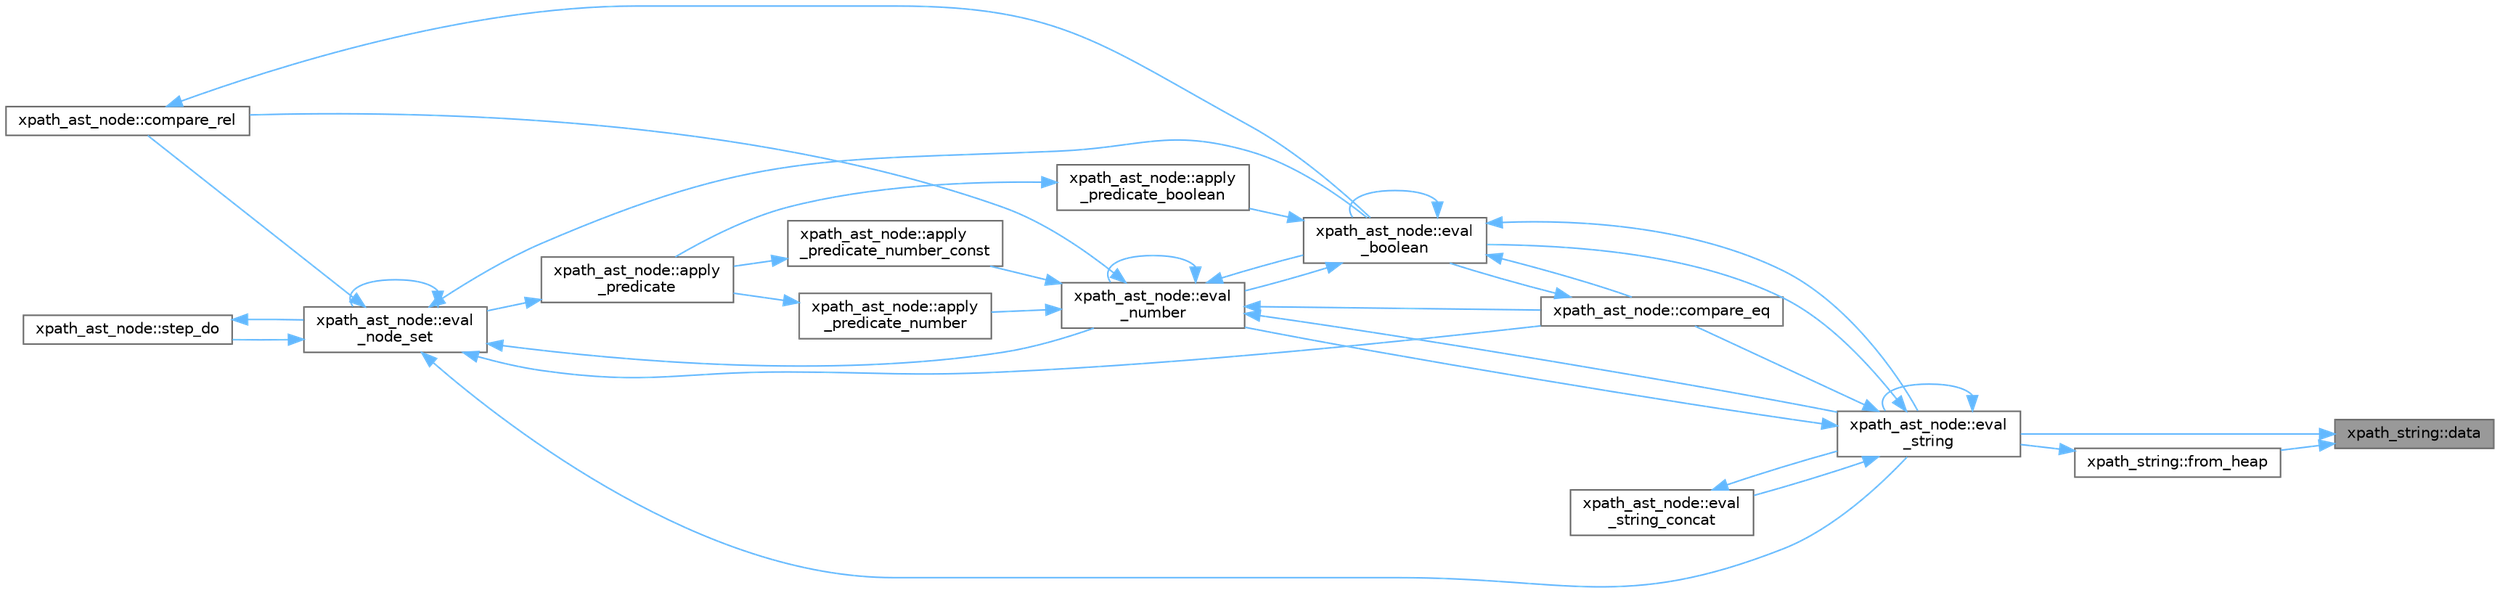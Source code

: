 digraph "xpath_string::data"
{
 // INTERACTIVE_SVG=YES
 // LATEX_PDF_SIZE
  bgcolor="transparent";
  edge [fontname=Helvetica,fontsize=10,labelfontname=Helvetica,labelfontsize=10];
  node [fontname=Helvetica,fontsize=10,shape=box,height=0.2,width=0.4];
  rankdir="RL";
  Node1 [id="Node000001",label="xpath_string::data",height=0.2,width=0.4,color="gray40", fillcolor="grey60", style="filled", fontcolor="black",tooltip=" "];
  Node1 -> Node2 [id="edge1_Node000001_Node000002",dir="back",color="steelblue1",style="solid",tooltip=" "];
  Node2 [id="Node000002",label="xpath_ast_node::eval\l_string",height=0.2,width=0.4,color="grey40", fillcolor="white", style="filled",URL="$d3/dc5/classxpath__ast__node.html#a6b675237a590548b68d0e0b97518b6df",tooltip=" "];
  Node2 -> Node3 [id="edge2_Node000002_Node000003",dir="back",color="steelblue1",style="solid",tooltip=" "];
  Node3 [id="Node000003",label="xpath_ast_node::compare_eq",height=0.2,width=0.4,color="grey40", fillcolor="white", style="filled",URL="$d3/dc5/classxpath__ast__node.html#a98dd7f6e67fe2c56c63056eed835d6a4",tooltip=" "];
  Node3 -> Node4 [id="edge3_Node000003_Node000004",dir="back",color="steelblue1",style="solid",tooltip=" "];
  Node4 [id="Node000004",label="xpath_ast_node::eval\l_boolean",height=0.2,width=0.4,color="grey40", fillcolor="white", style="filled",URL="$d3/dc5/classxpath__ast__node.html#ab7f965a92023bc2704b8e6fd9f3d7c14",tooltip=" "];
  Node4 -> Node5 [id="edge4_Node000004_Node000005",dir="back",color="steelblue1",style="solid",tooltip=" "];
  Node5 [id="Node000005",label="xpath_ast_node::apply\l_predicate_boolean",height=0.2,width=0.4,color="grey40", fillcolor="white", style="filled",URL="$d3/dc5/classxpath__ast__node.html#ab4e5bbd3f2e83c86a43349374b4bfc22",tooltip=" "];
  Node5 -> Node6 [id="edge5_Node000005_Node000006",dir="back",color="steelblue1",style="solid",tooltip=" "];
  Node6 [id="Node000006",label="xpath_ast_node::apply\l_predicate",height=0.2,width=0.4,color="grey40", fillcolor="white", style="filled",URL="$d3/dc5/classxpath__ast__node.html#a7e35f265c9e0712a16e1d8a9db4c7672",tooltip=" "];
  Node6 -> Node7 [id="edge6_Node000006_Node000007",dir="back",color="steelblue1",style="solid",tooltip=" "];
  Node7 [id="Node000007",label="xpath_ast_node::eval\l_node_set",height=0.2,width=0.4,color="grey40", fillcolor="white", style="filled",URL="$d3/dc5/classxpath__ast__node.html#a68cace396dd4eeae67ecfcd34a3a8285",tooltip=" "];
  Node7 -> Node3 [id="edge7_Node000007_Node000003",dir="back",color="steelblue1",style="solid",tooltip=" "];
  Node7 -> Node8 [id="edge8_Node000007_Node000008",dir="back",color="steelblue1",style="solid",tooltip=" "];
  Node8 [id="Node000008",label="xpath_ast_node::compare_rel",height=0.2,width=0.4,color="grey40", fillcolor="white", style="filled",URL="$d3/dc5/classxpath__ast__node.html#abb6e4c529276eaf882233dbb6e04e111",tooltip=" "];
  Node8 -> Node4 [id="edge9_Node000008_Node000004",dir="back",color="steelblue1",style="solid",tooltip=" "];
  Node7 -> Node4 [id="edge10_Node000007_Node000004",dir="back",color="steelblue1",style="solid",tooltip=" "];
  Node7 -> Node7 [id="edge11_Node000007_Node000007",dir="back",color="steelblue1",style="solid",tooltip=" "];
  Node7 -> Node9 [id="edge12_Node000007_Node000009",dir="back",color="steelblue1",style="solid",tooltip=" "];
  Node9 [id="Node000009",label="xpath_ast_node::eval\l_number",height=0.2,width=0.4,color="grey40", fillcolor="white", style="filled",URL="$d3/dc5/classxpath__ast__node.html#a92dd7048e28d486bc7f382d1fc6f1de6",tooltip=" "];
  Node9 -> Node10 [id="edge13_Node000009_Node000010",dir="back",color="steelblue1",style="solid",tooltip=" "];
  Node10 [id="Node000010",label="xpath_ast_node::apply\l_predicate_number",height=0.2,width=0.4,color="grey40", fillcolor="white", style="filled",URL="$d3/dc5/classxpath__ast__node.html#abf2d4b745493f63aebc1c89d9fde8eed",tooltip=" "];
  Node10 -> Node6 [id="edge14_Node000010_Node000006",dir="back",color="steelblue1",style="solid",tooltip=" "];
  Node9 -> Node11 [id="edge15_Node000009_Node000011",dir="back",color="steelblue1",style="solid",tooltip=" "];
  Node11 [id="Node000011",label="xpath_ast_node::apply\l_predicate_number_const",height=0.2,width=0.4,color="grey40", fillcolor="white", style="filled",URL="$d3/dc5/classxpath__ast__node.html#a8cedd7e15623b9fa431788b8843f1463",tooltip=" "];
  Node11 -> Node6 [id="edge16_Node000011_Node000006",dir="back",color="steelblue1",style="solid",tooltip=" "];
  Node9 -> Node3 [id="edge17_Node000009_Node000003",dir="back",color="steelblue1",style="solid",tooltip=" "];
  Node9 -> Node8 [id="edge18_Node000009_Node000008",dir="back",color="steelblue1",style="solid",tooltip=" "];
  Node9 -> Node4 [id="edge19_Node000009_Node000004",dir="back",color="steelblue1",style="solid",tooltip=" "];
  Node9 -> Node9 [id="edge20_Node000009_Node000009",dir="back",color="steelblue1",style="solid",tooltip=" "];
  Node9 -> Node2 [id="edge21_Node000009_Node000002",dir="back",color="steelblue1",style="solid",tooltip=" "];
  Node7 -> Node2 [id="edge22_Node000007_Node000002",dir="back",color="steelblue1",style="solid",tooltip=" "];
  Node7 -> Node12 [id="edge23_Node000007_Node000012",dir="back",color="steelblue1",style="solid",tooltip=" "];
  Node12 [id="Node000012",label="xpath_ast_node::step_do",height=0.2,width=0.4,color="grey40", fillcolor="white", style="filled",URL="$d3/dc5/classxpath__ast__node.html#a3258c05ab9aaa78e154d2ff63fe56906",tooltip=" "];
  Node12 -> Node7 [id="edge24_Node000012_Node000007",dir="back",color="steelblue1",style="solid",tooltip=" "];
  Node4 -> Node3 [id="edge25_Node000004_Node000003",dir="back",color="steelblue1",style="solid",tooltip=" "];
  Node4 -> Node4 [id="edge26_Node000004_Node000004",dir="back",color="steelblue1",style="solid",tooltip=" "];
  Node4 -> Node9 [id="edge27_Node000004_Node000009",dir="back",color="steelblue1",style="solid",tooltip=" "];
  Node4 -> Node2 [id="edge28_Node000004_Node000002",dir="back",color="steelblue1",style="solid",tooltip=" "];
  Node2 -> Node4 [id="edge29_Node000002_Node000004",dir="back",color="steelblue1",style="solid",tooltip=" "];
  Node2 -> Node9 [id="edge30_Node000002_Node000009",dir="back",color="steelblue1",style="solid",tooltip=" "];
  Node2 -> Node2 [id="edge31_Node000002_Node000002",dir="back",color="steelblue1",style="solid",tooltip=" "];
  Node2 -> Node13 [id="edge32_Node000002_Node000013",dir="back",color="steelblue1",style="solid",tooltip=" "];
  Node13 [id="Node000013",label="xpath_ast_node::eval\l_string_concat",height=0.2,width=0.4,color="grey40", fillcolor="white", style="filled",URL="$d3/dc5/classxpath__ast__node.html#aaf931a091af0fb91c25e90b205363b4e",tooltip=" "];
  Node13 -> Node2 [id="edge33_Node000013_Node000002",dir="back",color="steelblue1",style="solid",tooltip=" "];
  Node1 -> Node14 [id="edge34_Node000001_Node000014",dir="back",color="steelblue1",style="solid",tooltip=" "];
  Node14 [id="Node000014",label="xpath_string::from_heap",height=0.2,width=0.4,color="grey40", fillcolor="white", style="filled",URL="$dd/d5c/classxpath__string.html#aaf1229b7a7ae918b41bf995df16c8896",tooltip=" "];
  Node14 -> Node2 [id="edge35_Node000014_Node000002",dir="back",color="steelblue1",style="solid",tooltip=" "];
}
